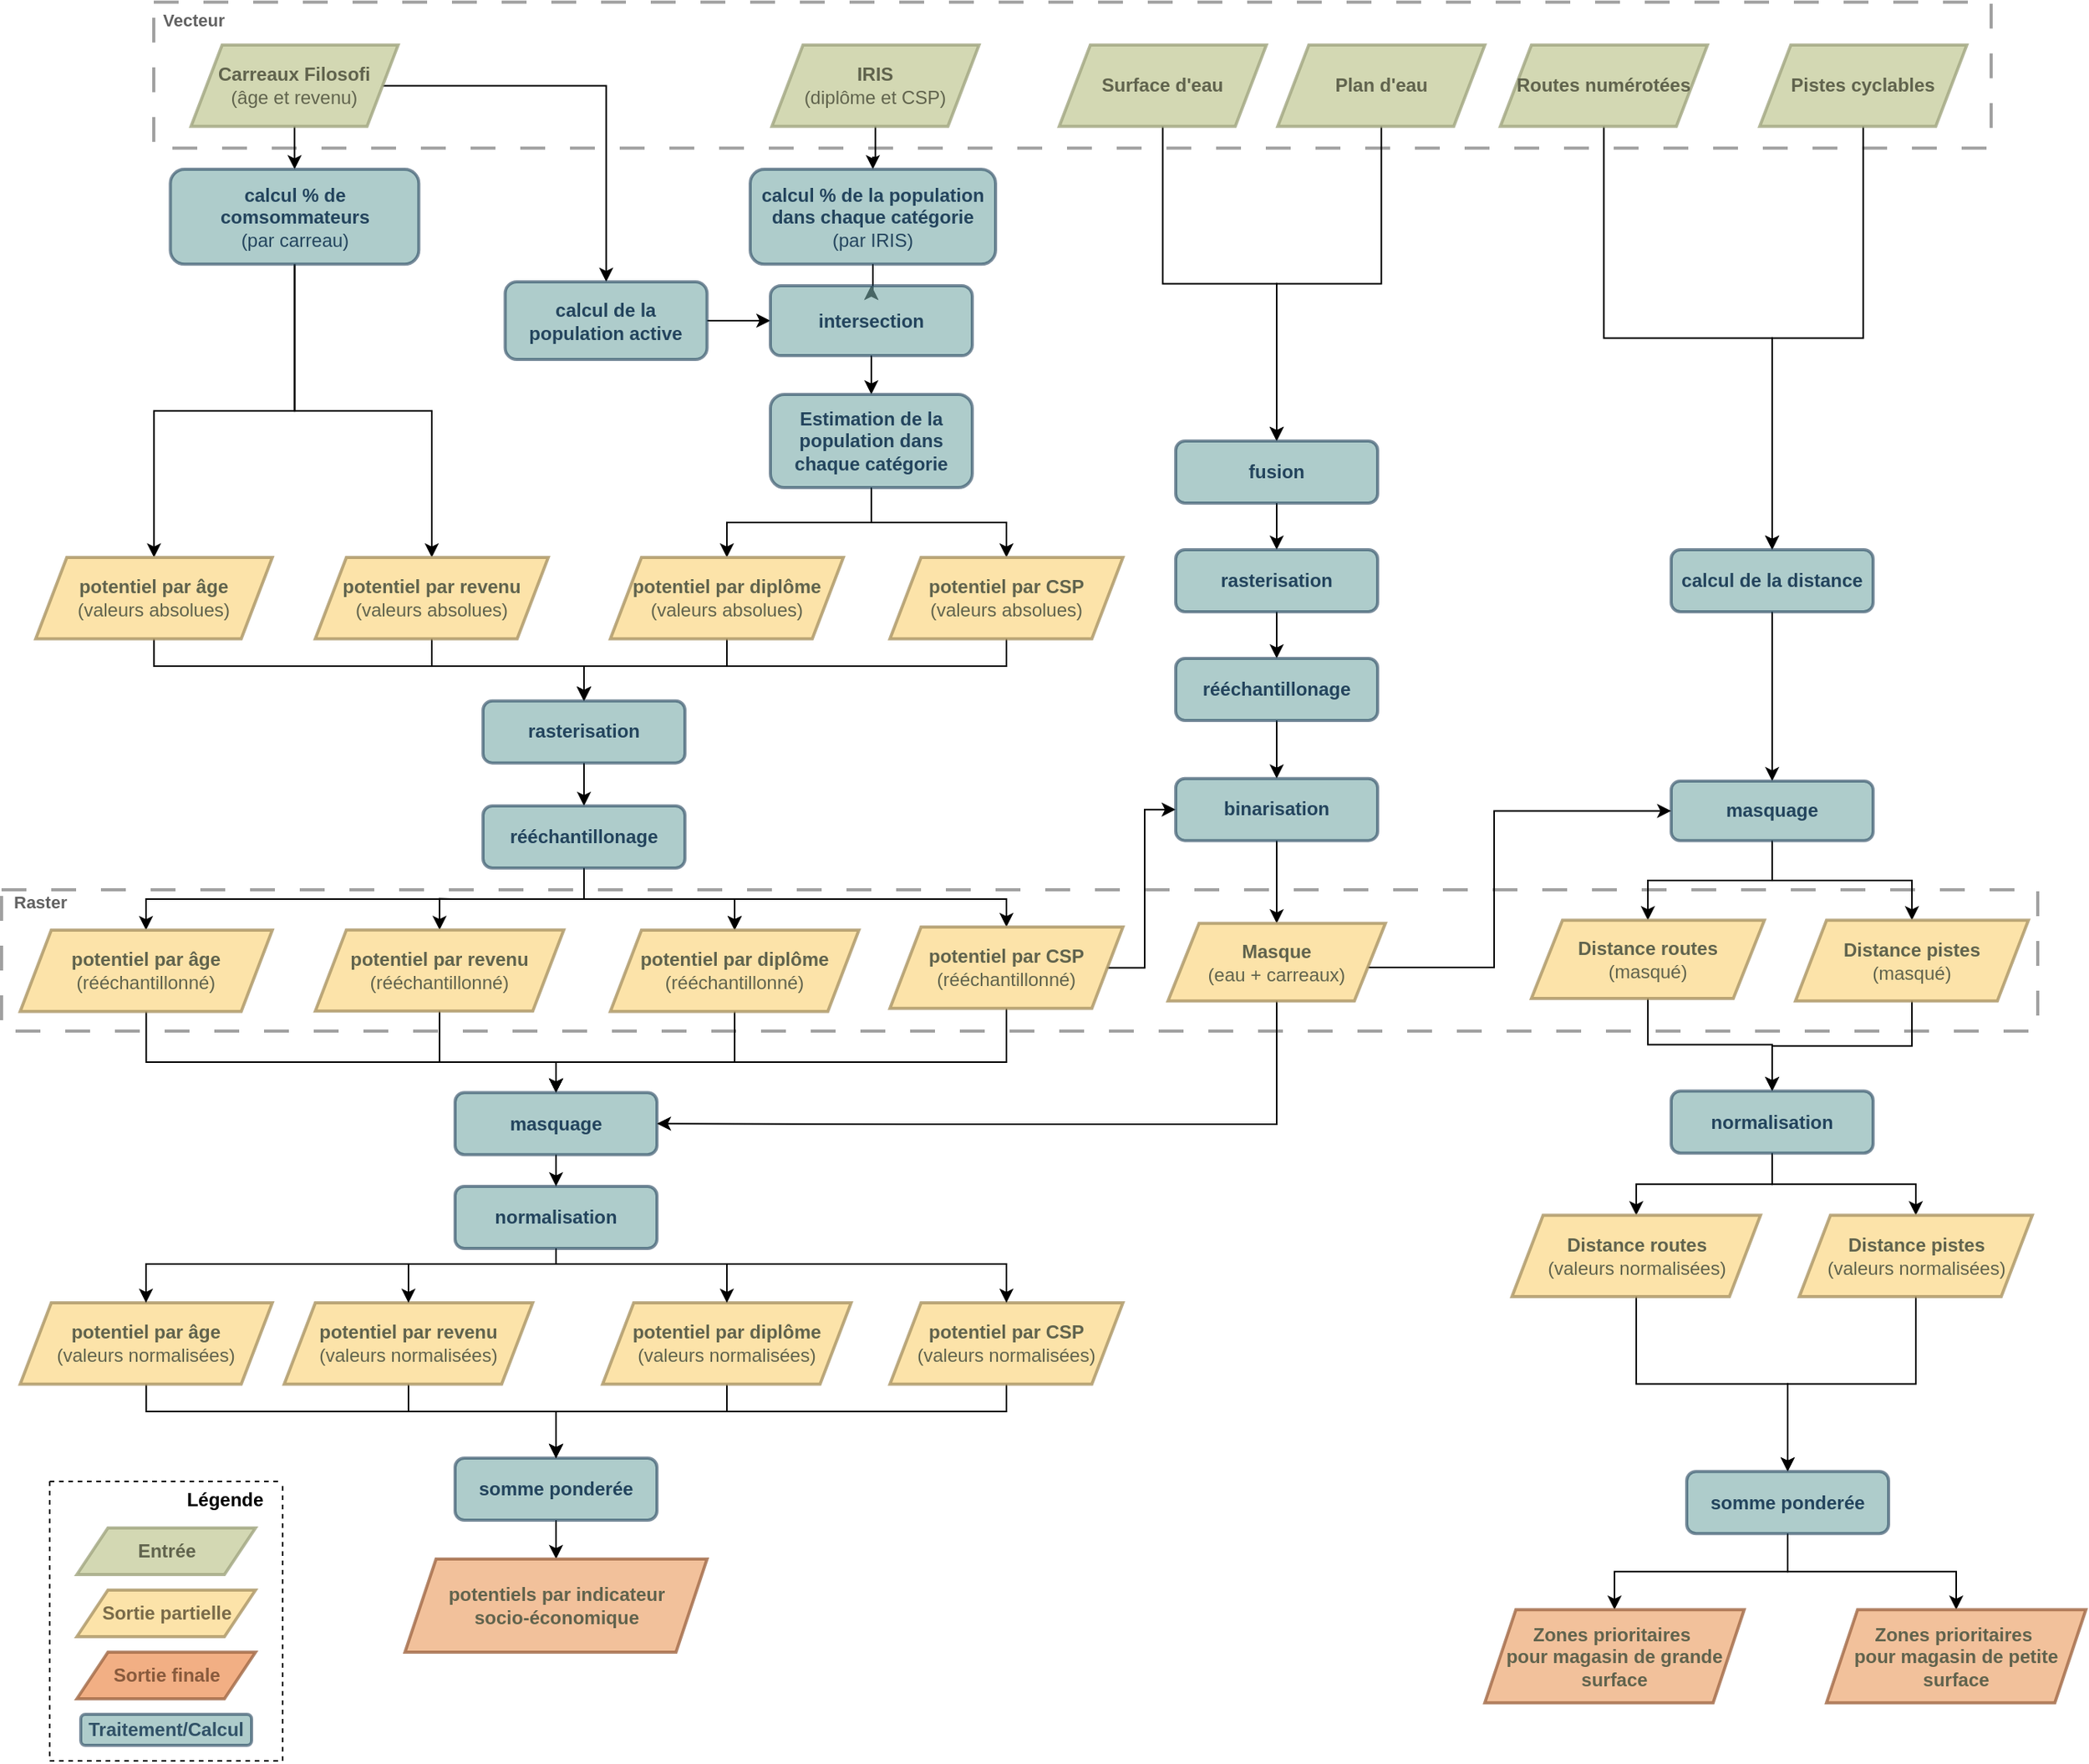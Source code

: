 <mxfile version="24.8.6" pages="2">
  <diagram id="Lqz-encdxkdPpelMhcoQ" name="Portrait">
    <mxGraphModel dx="2261" dy="774" grid="1" gridSize="10" guides="1" tooltips="1" connect="1" arrows="1" fold="1" page="1" pageScale="1" pageWidth="827" pageHeight="1169" background="none" math="0" shadow="0">
      <root>
        <mxCell id="0" />
        <mxCell id="1" parent="0" />
        <mxCell id="62ezGMbZ67tLi8lYMwp1-10" value="" style="rounded=0;whiteSpace=wrap;html=1;dashed=1;dashPattern=8 8;strokeColor=#A1A1A1;fillColor=none;gradientColor=none;strokeWidth=2;" parent="1" vertex="1">
          <mxGeometry x="-81" y="579" width="1311" height="91" as="geometry" />
        </mxCell>
        <mxCell id="dWf8KcKWY-K223I7JnNd-1" value="" style="rounded=0;whiteSpace=wrap;html=1;dashed=1;dashPattern=8 8;strokeColor=#A1A1A1;fillColor=none;gradientColor=none;strokeWidth=2;" parent="1" vertex="1">
          <mxGeometry x="17" y="7.38" width="1183" height="94" as="geometry" />
        </mxCell>
        <mxCell id="LCi_IsftKriuo7XqV42Z-1" style="edgeStyle=orthogonalEdgeStyle;rounded=0;orthogonalLoop=1;jettySize=auto;html=1;" parent="1" source="LCi_IsftKriuo7XqV42Z-3" target="LCi_IsftKriuo7XqV42Z-8" edge="1">
          <mxGeometry relative="1" as="geometry" />
        </mxCell>
        <mxCell id="LCi_IsftKriuo7XqV42Z-20" style="edgeStyle=orthogonalEdgeStyle;rounded=0;orthogonalLoop=1;jettySize=auto;html=1;" parent="1" source="LCi_IsftKriuo7XqV42Z-3" target="LCi_IsftKriuo7XqV42Z-12" edge="1">
          <mxGeometry relative="1" as="geometry" />
        </mxCell>
        <mxCell id="LCi_IsftKriuo7XqV42Z-3" value="&lt;font color=&quot;#60634d&quot;&gt;Carreaux Filosofi&lt;/font&gt;&lt;div&gt;&lt;font color=&quot;#60634d&quot;&gt;&lt;span style=&quot;font-weight: normal;&quot;&gt;(âge et revenu)&lt;/span&gt;&lt;/font&gt;&lt;/div&gt;" style="shape=parallelogram;perimeter=parallelogramPerimeter;whiteSpace=wrap;html=1;fixedSize=1;fillColor=#C8CFA0;strokeColor=#A0A680;strokeWidth=2;fontStyle=1;fontColor=#99CCFF;align=center;verticalAlign=middle;fontFamily=Helvetica;fontSize=12;opacity=80;" parent="1" vertex="1">
          <mxGeometry x="41" y="35" width="133.333" height="52.364" as="geometry" />
        </mxCell>
        <mxCell id="LCi_IsftKriuo7XqV42Z-4" style="edgeStyle=orthogonalEdgeStyle;rounded=0;orthogonalLoop=1;jettySize=auto;html=1;" parent="1" source="LCi_IsftKriuo7XqV42Z-5" target="LCi_IsftKriuo7XqV42Z-10" edge="1">
          <mxGeometry relative="1" as="geometry" />
        </mxCell>
        <mxCell id="LCi_IsftKriuo7XqV42Z-5" value="&lt;font color=&quot;#60634d&quot;&gt;IRIS&lt;/font&gt;&lt;div&gt;&lt;font style=&quot;font-weight: normal;&quot; color=&quot;#60634d&quot;&gt;(diplôme et CSP)&lt;/font&gt;&lt;/div&gt;" style="shape=parallelogram;perimeter=parallelogramPerimeter;whiteSpace=wrap;html=1;fixedSize=1;fillColor=#C8CFA0;strokeColor=#A0A680;strokeWidth=2;fontStyle=1;fontColor=#99CCFF;align=center;verticalAlign=middle;fontFamily=Helvetica;fontSize=12;opacity=80;" parent="1" vertex="1">
          <mxGeometry x="415" y="35.0" width="133.333" height="52.364" as="geometry" />
        </mxCell>
        <mxCell id="LCi_IsftKriuo7XqV42Z-6" style="edgeStyle=orthogonalEdgeStyle;rounded=0;orthogonalLoop=1;jettySize=auto;html=1;" parent="1" source="LCi_IsftKriuo7XqV42Z-8" target="LCi_IsftKriuo7XqV42Z-13" edge="1">
          <mxGeometry relative="1" as="geometry" />
        </mxCell>
        <mxCell id="LCi_IsftKriuo7XqV42Z-7" style="edgeStyle=orthogonalEdgeStyle;rounded=0;orthogonalLoop=1;jettySize=auto;html=1;" parent="1" source="LCi_IsftKriuo7XqV42Z-8" target="LCi_IsftKriuo7XqV42Z-14" edge="1">
          <mxGeometry relative="1" as="geometry" />
        </mxCell>
        <mxCell id="LCi_IsftKriuo7XqV42Z-8" value="&lt;font color=&quot;#23445d&quot;&gt;calcul % de comsommateurs&lt;/font&gt;&lt;div&gt;&lt;font style=&quot;font-weight: normal;&quot; color=&quot;#23445d&quot;&gt;(par carreau)&lt;/font&gt;&lt;/div&gt;" style="rounded=1;whiteSpace=wrap;html=1;fillColor=#78ABA8;strokeColor=#23445d;strokeWidth=2;fontStyle=1;fontColor=default;align=center;verticalAlign=middle;fontFamily=Helvetica;fontSize=12;opacity=60;" parent="1" vertex="1">
          <mxGeometry x="27.67" y="115" width="160" height="61.18" as="geometry" />
        </mxCell>
        <mxCell id="LCi_IsftKriuo7XqV42Z-9" style="edgeStyle=orthogonalEdgeStyle;rounded=0;orthogonalLoop=1;jettySize=auto;html=1;" parent="1" source="LCi_IsftKriuo7XqV42Z-10" target="LCi_IsftKriuo7XqV42Z-16" edge="1">
          <mxGeometry relative="1" as="geometry" />
        </mxCell>
        <mxCell id="LCi_IsftKriuo7XqV42Z-11" style="edgeStyle=orthogonalEdgeStyle;rounded=0;orthogonalLoop=1;jettySize=auto;html=1;" parent="1" source="LCi_IsftKriuo7XqV42Z-10" target="LCi_IsftKriuo7XqV42Z-16" edge="1">
          <mxGeometry relative="1" as="geometry" />
        </mxCell>
        <mxCell id="LCi_IsftKriuo7XqV42Z-23" style="edgeStyle=orthogonalEdgeStyle;rounded=0;orthogonalLoop=1;jettySize=auto;html=1;" parent="1" source="LCi_IsftKriuo7XqV42Z-12" target="LCi_IsftKriuo7XqV42Z-16" edge="1">
          <mxGeometry relative="1" as="geometry" />
        </mxCell>
        <mxCell id="LCi_IsftKriuo7XqV42Z-12" value="&lt;font color=&quot;#23445d&quot;&gt;calcul de la population active&lt;/font&gt;" style="rounded=1;whiteSpace=wrap;html=1;fillColor=#78ABA8;strokeColor=#23445d;strokeWidth=2;fontStyle=1;fontColor=default;align=center;verticalAlign=middle;fontFamily=Helvetica;fontSize=12;opacity=60;" parent="1" vertex="1">
          <mxGeometry x="243.25" y="187.5" width="130" height="50" as="geometry" />
        </mxCell>
        <mxCell id="XMqWFx5b0E7qBj2yb8hj-53" style="edgeStyle=orthogonalEdgeStyle;rounded=0;orthogonalLoop=1;jettySize=auto;html=1;entryX=0.5;entryY=0;entryDx=0;entryDy=0;" parent="1" source="LCi_IsftKriuo7XqV42Z-13" target="dWf8KcKWY-K223I7JnNd-2" edge="1">
          <mxGeometry relative="1" as="geometry">
            <Array as="points">
              <mxPoint x="17" y="435" />
              <mxPoint x="294" y="435" />
            </Array>
          </mxGeometry>
        </mxCell>
        <mxCell id="LCi_IsftKriuo7XqV42Z-13" value="&lt;font color=&quot;#60634d&quot;&gt;potentiel par âge&lt;/font&gt;&lt;div&gt;&lt;font color=&quot;#60634d&quot;&gt;&lt;span style=&quot;font-weight: 400;&quot;&gt;(valeurs absolues)&lt;/span&gt;&lt;/font&gt;&lt;/div&gt;" style="shape=parallelogram;perimeter=parallelogramPerimeter;whiteSpace=wrap;html=1;fixedSize=1;fillColor=#FCDC94;strokeColor=#AB9565;strokeWidth=2;fontStyle=1;fontColor=#AB9565;align=center;verticalAlign=middle;fontFamily=Helvetica;fontSize=12;opacity=80;" parent="1" vertex="1">
          <mxGeometry x="-59" y="365.0" width="152.33" height="52.36" as="geometry" />
        </mxCell>
        <mxCell id="XMqWFx5b0E7qBj2yb8hj-54" style="edgeStyle=orthogonalEdgeStyle;rounded=0;orthogonalLoop=1;jettySize=auto;html=1;" parent="1" source="LCi_IsftKriuo7XqV42Z-14" target="dWf8KcKWY-K223I7JnNd-2" edge="1">
          <mxGeometry relative="1" as="geometry">
            <Array as="points">
              <mxPoint x="196" y="435" />
              <mxPoint x="294" y="435" />
            </Array>
          </mxGeometry>
        </mxCell>
        <mxCell id="LCi_IsftKriuo7XqV42Z-14" value="&lt;font color=&quot;#60634d&quot;&gt;potentiel par revenu&lt;/font&gt;&lt;div&gt;&lt;font color=&quot;#60634d&quot;&gt;&lt;span style=&quot;font-weight: 400;&quot;&gt;(valeurs absolues)&lt;/span&gt;&lt;/font&gt;&lt;/div&gt;" style="shape=parallelogram;perimeter=parallelogramPerimeter;whiteSpace=wrap;html=1;fixedSize=1;fillColor=#FCDC94;strokeColor=#AB9565;strokeWidth=2;fontStyle=1;fontColor=#AB9565;align=center;verticalAlign=middle;fontFamily=Helvetica;fontSize=12;opacity=80;" parent="1" vertex="1">
          <mxGeometry x="121" y="365" width="150" height="52.36" as="geometry" />
        </mxCell>
        <mxCell id="LCi_IsftKriuo7XqV42Z-15" style="edgeStyle=orthogonalEdgeStyle;rounded=0;orthogonalLoop=1;jettySize=auto;html=1;" parent="1" source="LCi_IsftKriuo7XqV42Z-16" target="LCi_IsftKriuo7XqV42Z-17" edge="1">
          <mxGeometry relative="1" as="geometry" />
        </mxCell>
        <mxCell id="LCi_IsftKriuo7XqV42Z-16" value="&lt;font color=&quot;#23445d&quot;&gt;intersection&lt;/font&gt;" style="rounded=1;whiteSpace=wrap;html=1;fillColor=#78ABA8;strokeColor=#23445d;strokeWidth=2;fontStyle=1;fontColor=default;align=center;verticalAlign=middle;fontFamily=Helvetica;fontSize=12;opacity=60;" parent="1" vertex="1">
          <mxGeometry x="414" y="190.0" width="130" height="45" as="geometry" />
        </mxCell>
        <mxCell id="LfDkpB5D52cCuy8I3sZ--12" style="edgeStyle=orthogonalEdgeStyle;rounded=0;orthogonalLoop=1;jettySize=auto;html=1;" parent="1" source="LCi_IsftKriuo7XqV42Z-17" target="LCi_IsftKriuo7XqV42Z-18" edge="1">
          <mxGeometry relative="1" as="geometry" />
        </mxCell>
        <mxCell id="LfDkpB5D52cCuy8I3sZ--14" style="edgeStyle=orthogonalEdgeStyle;rounded=0;orthogonalLoop=1;jettySize=auto;html=1;" parent="1" source="LCi_IsftKriuo7XqV42Z-17" target="LCi_IsftKriuo7XqV42Z-19" edge="1">
          <mxGeometry relative="1" as="geometry" />
        </mxCell>
        <mxCell id="LCi_IsftKriuo7XqV42Z-17" value="&lt;font color=&quot;#23445d&quot;&gt;Estimation de la population dans chaque catégorie&lt;/font&gt;" style="rounded=1;whiteSpace=wrap;html=1;fillColor=#78ABA8;strokeColor=#23445d;strokeWidth=2;fontStyle=1;fontColor=default;align=center;verticalAlign=middle;fontFamily=Helvetica;fontSize=12;opacity=60;" parent="1" vertex="1">
          <mxGeometry x="414" y="260" width="130" height="60" as="geometry" />
        </mxCell>
        <mxCell id="XMqWFx5b0E7qBj2yb8hj-55" style="edgeStyle=orthogonalEdgeStyle;rounded=0;orthogonalLoop=1;jettySize=auto;html=1;" parent="1" source="LCi_IsftKriuo7XqV42Z-18" target="dWf8KcKWY-K223I7JnNd-2" edge="1">
          <mxGeometry relative="1" as="geometry">
            <Array as="points">
              <mxPoint x="386" y="435" />
              <mxPoint x="294" y="435" />
            </Array>
          </mxGeometry>
        </mxCell>
        <mxCell id="LCi_IsftKriuo7XqV42Z-18" value="&lt;font color=&quot;#60634d&quot;&gt;potentiel par diplôme&lt;/font&gt;&lt;div&gt;&lt;font color=&quot;#60634d&quot;&gt;&lt;span style=&quot;font-weight: 400;&quot;&gt;(valeurs absolues)&lt;/span&gt;&lt;/font&gt;&lt;/div&gt;" style="shape=parallelogram;perimeter=parallelogramPerimeter;whiteSpace=wrap;html=1;fixedSize=1;fillColor=#FCDC94;strokeColor=#AB9565;strokeWidth=2;fontStyle=1;fontColor=#AB9565;align=center;verticalAlign=middle;fontFamily=Helvetica;fontSize=12;opacity=80;" parent="1" vertex="1">
          <mxGeometry x="311" y="365" width="150" height="52.36" as="geometry" />
        </mxCell>
        <mxCell id="XMqWFx5b0E7qBj2yb8hj-56" style="edgeStyle=orthogonalEdgeStyle;rounded=0;orthogonalLoop=1;jettySize=auto;html=1;" parent="1" source="LCi_IsftKriuo7XqV42Z-19" target="dWf8KcKWY-K223I7JnNd-2" edge="1">
          <mxGeometry relative="1" as="geometry">
            <Array as="points">
              <mxPoint x="566" y="435" />
              <mxPoint x="294" y="435" />
            </Array>
          </mxGeometry>
        </mxCell>
        <mxCell id="LCi_IsftKriuo7XqV42Z-19" value="&lt;font color=&quot;#60634d&quot;&gt;potentiel par CSP&lt;/font&gt;&lt;div&gt;&lt;font color=&quot;#60634d&quot;&gt;&lt;span style=&quot;font-weight: 400;&quot;&gt;(valeurs absolues)&lt;/span&gt;&lt;/font&gt;&lt;/div&gt;" style="shape=parallelogram;perimeter=parallelogramPerimeter;whiteSpace=wrap;html=1;fixedSize=1;fillColor=#FCDC94;strokeColor=#AB9565;strokeWidth=2;fontStyle=1;fontColor=#AB9565;align=center;verticalAlign=middle;fontFamily=Helvetica;fontSize=12;opacity=80;" parent="1" vertex="1">
          <mxGeometry x="491" y="365" width="150" height="52.36" as="geometry" />
        </mxCell>
        <mxCell id="LCi_IsftKriuo7XqV42Z-10" value="&lt;font color=&quot;#23445d&quot;&gt;calcul % de la population dans chaque catégorie&lt;/font&gt;&lt;div&gt;&lt;font style=&quot;font-weight: normal;&quot; color=&quot;#23445d&quot;&gt;(par IRIS)&lt;/font&gt;&lt;/div&gt;" style="rounded=1;whiteSpace=wrap;html=1;fillColor=#78ABA8;strokeColor=#23445d;strokeWidth=2;fontStyle=1;fontColor=default;align=center;verticalAlign=middle;fontFamily=Helvetica;fontSize=12;opacity=60;" parent="1" vertex="1">
          <mxGeometry x="401.0" y="115.0" width="158" height="61.18" as="geometry" />
        </mxCell>
        <mxCell id="XMqWFx5b0E7qBj2yb8hj-57" style="edgeStyle=orthogonalEdgeStyle;rounded=0;orthogonalLoop=1;jettySize=auto;html=1;" parent="1" source="dWf8KcKWY-K223I7JnNd-2" target="dWf8KcKWY-K223I7JnNd-4" edge="1">
          <mxGeometry relative="1" as="geometry" />
        </mxCell>
        <mxCell id="dWf8KcKWY-K223I7JnNd-2" value="&lt;font color=&quot;#23445d&quot;&gt;rasterisation&lt;/font&gt;" style="rounded=1;whiteSpace=wrap;html=1;fillColor=#78ABA8;strokeColor=#23445d;strokeWidth=2;fontStyle=1;fontColor=default;align=center;verticalAlign=middle;fontFamily=Helvetica;fontSize=12;opacity=60;" parent="1" vertex="1">
          <mxGeometry x="229" y="457.36" width="130" height="40" as="geometry" />
        </mxCell>
        <mxCell id="XMqWFx5b0E7qBj2yb8hj-58" style="edgeStyle=orthogonalEdgeStyle;rounded=0;orthogonalLoop=1;jettySize=auto;html=1;" parent="1" source="dWf8KcKWY-K223I7JnNd-4" target="62ezGMbZ67tLi8lYMwp1-3" edge="1">
          <mxGeometry relative="1" as="geometry" />
        </mxCell>
        <mxCell id="XMqWFx5b0E7qBj2yb8hj-59" style="edgeStyle=orthogonalEdgeStyle;rounded=0;orthogonalLoop=1;jettySize=auto;html=1;" parent="1" source="dWf8KcKWY-K223I7JnNd-4" target="62ezGMbZ67tLi8lYMwp1-2" edge="1">
          <mxGeometry relative="1" as="geometry">
            <Array as="points">
              <mxPoint x="294" y="585" />
              <mxPoint x="12" y="585" />
            </Array>
          </mxGeometry>
        </mxCell>
        <mxCell id="XMqWFx5b0E7qBj2yb8hj-60" style="edgeStyle=orthogonalEdgeStyle;rounded=0;orthogonalLoop=1;jettySize=auto;html=1;" parent="1" source="dWf8KcKWY-K223I7JnNd-4" target="62ezGMbZ67tLi8lYMwp1-4" edge="1">
          <mxGeometry relative="1" as="geometry" />
        </mxCell>
        <mxCell id="XMqWFx5b0E7qBj2yb8hj-61" value="" style="edgeStyle=orthogonalEdgeStyle;rounded=0;orthogonalLoop=1;jettySize=auto;html=1;" parent="1" source="dWf8KcKWY-K223I7JnNd-4" target="62ezGMbZ67tLi8lYMwp1-4" edge="1">
          <mxGeometry relative="1" as="geometry" />
        </mxCell>
        <mxCell id="XMqWFx5b0E7qBj2yb8hj-62" style="edgeStyle=orthogonalEdgeStyle;rounded=0;orthogonalLoop=1;jettySize=auto;html=1;" parent="1" source="dWf8KcKWY-K223I7JnNd-4" target="62ezGMbZ67tLi8lYMwp1-5" edge="1">
          <mxGeometry relative="1" as="geometry">
            <Array as="points">
              <mxPoint x="294" y="585" />
              <mxPoint x="566" y="585" />
            </Array>
          </mxGeometry>
        </mxCell>
        <mxCell id="dWf8KcKWY-K223I7JnNd-4" value="&lt;font color=&quot;#23445d&quot;&gt;rééchantillonage&lt;/font&gt;" style="rounded=1;whiteSpace=wrap;html=1;fillColor=#78ABA8;strokeColor=#23445d;strokeWidth=2;fontStyle=1;fontColor=default;align=center;verticalAlign=middle;fontFamily=Helvetica;fontSize=12;opacity=60;" parent="1" vertex="1">
          <mxGeometry x="229" y="525" width="130" height="40" as="geometry" />
        </mxCell>
        <mxCell id="LfDkpB5D52cCuy8I3sZ--38" style="edgeStyle=orthogonalEdgeStyle;rounded=0;orthogonalLoop=1;jettySize=auto;html=1;" parent="1" source="62ezGMbZ67tLi8lYMwp1-2" target="62ezGMbZ67tLi8lYMwp1-8" edge="1">
          <mxGeometry relative="1" as="geometry">
            <Array as="points">
              <mxPoint x="12" y="690" />
              <mxPoint x="276" y="690" />
            </Array>
          </mxGeometry>
        </mxCell>
        <mxCell id="62ezGMbZ67tLi8lYMwp1-2" value="&lt;font color=&quot;#60634d&quot;&gt;potentiel par âge&lt;/font&gt;&lt;div&gt;&lt;font color=&quot;#60634d&quot;&gt;&lt;span style=&quot;font-weight: 400;&quot;&gt;(rééchantillonné)&lt;/span&gt;&lt;/font&gt;&lt;/div&gt;" style="shape=parallelogram;perimeter=parallelogramPerimeter;whiteSpace=wrap;html=1;fixedSize=1;fillColor=#FCDC94;strokeColor=#AB9565;strokeWidth=2;fontStyle=1;fontColor=#AB9565;align=center;verticalAlign=middle;fontFamily=Helvetica;fontSize=12;opacity=80;" parent="1" vertex="1">
          <mxGeometry x="-69" y="605" width="162.33" height="52.36" as="geometry" />
        </mxCell>
        <mxCell id="LfDkpB5D52cCuy8I3sZ--39" style="edgeStyle=orthogonalEdgeStyle;rounded=0;orthogonalLoop=1;jettySize=auto;html=1;" parent="1" source="62ezGMbZ67tLi8lYMwp1-3" target="62ezGMbZ67tLi8lYMwp1-8" edge="1">
          <mxGeometry relative="1" as="geometry">
            <Array as="points">
              <mxPoint x="201" y="690" />
              <mxPoint x="276" y="690" />
            </Array>
          </mxGeometry>
        </mxCell>
        <mxCell id="62ezGMbZ67tLi8lYMwp1-3" value="&lt;font color=&quot;#60634d&quot;&gt;potentiel par revenu&lt;/font&gt;&lt;div&gt;&lt;font color=&quot;#60634d&quot;&gt;&lt;span style=&quot;font-weight: 400;&quot;&gt;(rééchantillonné)&lt;/span&gt;&lt;/font&gt;&lt;/div&gt;" style="shape=parallelogram;perimeter=parallelogramPerimeter;whiteSpace=wrap;html=1;fixedSize=1;fillColor=#FCDC94;strokeColor=#AB9565;strokeWidth=2;fontStyle=1;fontColor=#AB9565;align=center;verticalAlign=middle;fontFamily=Helvetica;fontSize=12;opacity=80;" parent="1" vertex="1">
          <mxGeometry x="121" y="604.82" width="160" height="52.36" as="geometry" />
        </mxCell>
        <mxCell id="LfDkpB5D52cCuy8I3sZ--40" style="edgeStyle=orthogonalEdgeStyle;rounded=0;orthogonalLoop=1;jettySize=auto;html=1;" parent="1" source="62ezGMbZ67tLi8lYMwp1-4" target="62ezGMbZ67tLi8lYMwp1-8" edge="1">
          <mxGeometry relative="1" as="geometry">
            <Array as="points">
              <mxPoint x="391" y="690" />
              <mxPoint x="276" y="690" />
            </Array>
          </mxGeometry>
        </mxCell>
        <mxCell id="62ezGMbZ67tLi8lYMwp1-4" value="&lt;font color=&quot;#60634d&quot;&gt;potentiel par diplôme&lt;/font&gt;&lt;div&gt;&lt;span style=&quot;color: rgb(96, 99, 77); font-weight: 400;&quot;&gt;(rééchantillonné)&lt;/span&gt;&lt;/div&gt;" style="shape=parallelogram;perimeter=parallelogramPerimeter;whiteSpace=wrap;html=1;fixedSize=1;fillColor=#FCDC94;strokeColor=#AB9565;strokeWidth=2;fontStyle=1;fontColor=#AB9565;align=center;verticalAlign=middle;fontFamily=Helvetica;fontSize=12;opacity=80;" parent="1" vertex="1">
          <mxGeometry x="311" y="605" width="160" height="52.36" as="geometry" />
        </mxCell>
        <mxCell id="LfDkpB5D52cCuy8I3sZ--33" style="edgeStyle=orthogonalEdgeStyle;rounded=0;orthogonalLoop=1;jettySize=auto;html=1;entryX=0;entryY=0.5;entryDx=0;entryDy=0;" parent="1" source="62ezGMbZ67tLi8lYMwp1-5" target="LfDkpB5D52cCuy8I3sZ--21" edge="1">
          <mxGeometry relative="1" as="geometry">
            <Array as="points">
              <mxPoint x="655" y="629" />
              <mxPoint x="655" y="527" />
            </Array>
          </mxGeometry>
        </mxCell>
        <mxCell id="LfDkpB5D52cCuy8I3sZ--41" style="edgeStyle=orthogonalEdgeStyle;rounded=0;orthogonalLoop=1;jettySize=auto;html=1;" parent="1" source="62ezGMbZ67tLi8lYMwp1-5" target="62ezGMbZ67tLi8lYMwp1-8" edge="1">
          <mxGeometry relative="1" as="geometry">
            <Array as="points">
              <mxPoint x="566" y="690" />
              <mxPoint x="276" y="690" />
            </Array>
          </mxGeometry>
        </mxCell>
        <mxCell id="62ezGMbZ67tLi8lYMwp1-5" value="&lt;font color=&quot;#60634d&quot;&gt;potentiel par CSP&lt;/font&gt;&lt;div&gt;&lt;span style=&quot;color: rgb(96, 99, 77); font-weight: 400;&quot;&gt;(rééchantillonné)&lt;/span&gt;&lt;/div&gt;" style="shape=parallelogram;perimeter=parallelogramPerimeter;whiteSpace=wrap;html=1;fixedSize=1;fillColor=#FCDC94;strokeColor=#AB9565;strokeWidth=2;fontStyle=1;fontColor=#AB9565;align=center;verticalAlign=middle;fontFamily=Helvetica;fontSize=12;opacity=80;" parent="1" vertex="1">
          <mxGeometry x="491" y="603" width="150" height="52.36" as="geometry" />
        </mxCell>
        <mxCell id="LfDkpB5D52cCuy8I3sZ--44" style="edgeStyle=orthogonalEdgeStyle;rounded=0;orthogonalLoop=1;jettySize=auto;html=1;" parent="1" source="62ezGMbZ67tLi8lYMwp1-8" target="LfDkpB5D52cCuy8I3sZ--34" edge="1">
          <mxGeometry relative="1" as="geometry" />
        </mxCell>
        <mxCell id="62ezGMbZ67tLi8lYMwp1-8" value="&lt;font color=&quot;#23445d&quot;&gt;masquage&lt;/font&gt;" style="rounded=1;whiteSpace=wrap;html=1;fillColor=#78ABA8;strokeColor=#23445d;strokeWidth=2;fontStyle=1;fontColor=default;align=center;verticalAlign=middle;fontFamily=Helvetica;fontSize=12;opacity=60;" parent="1" vertex="1">
          <mxGeometry x="211" y="709.62" width="130" height="40" as="geometry" />
        </mxCell>
        <mxCell id="XMqWFx5b0E7qBj2yb8hj-39" style="edgeStyle=orthogonalEdgeStyle;rounded=0;orthogonalLoop=1;jettySize=auto;html=1;" parent="1" source="62ezGMbZ67tLi8lYMwp1-9" target="eo0aYVFvgCnCNev5azqs-1" edge="1">
          <mxGeometry relative="1" as="geometry" />
        </mxCell>
        <mxCell id="62ezGMbZ67tLi8lYMwp1-9" value="&lt;font color=&quot;#23445d&quot;&gt;somme ponderée&lt;/font&gt;" style="rounded=1;whiteSpace=wrap;html=1;fillColor=#78ABA8;strokeColor=#23445d;strokeWidth=2;fontStyle=1;fontColor=default;align=center;verticalAlign=middle;fontFamily=Helvetica;fontSize=12;opacity=60;" parent="1" vertex="1">
          <mxGeometry x="211" y="945" width="130" height="40" as="geometry" />
        </mxCell>
        <mxCell id="XMqWFx5b0E7qBj2yb8hj-35" style="edgeStyle=orthogonalEdgeStyle;rounded=0;orthogonalLoop=1;jettySize=auto;html=1;" parent="1" source="62ezGMbZ67tLi8lYMwp1-11" target="62ezGMbZ67tLi8lYMwp1-9" edge="1">
          <mxGeometry relative="1" as="geometry">
            <Array as="points">
              <mxPoint x="12" y="915" />
              <mxPoint x="276" y="915" />
            </Array>
          </mxGeometry>
        </mxCell>
        <mxCell id="62ezGMbZ67tLi8lYMwp1-11" value="&lt;font color=&quot;#60634d&quot;&gt;potentiel par âge&lt;/font&gt;&lt;div&gt;&lt;font color=&quot;#60634d&quot;&gt;&lt;span style=&quot;font-weight: 400;&quot;&gt;(valeurs normalisées)&lt;/span&gt;&lt;/font&gt;&lt;/div&gt;" style="shape=parallelogram;perimeter=parallelogramPerimeter;whiteSpace=wrap;html=1;fixedSize=1;fillColor=#FCDC94;strokeColor=#AB9565;strokeWidth=2;fontStyle=1;fontColor=#AB9565;align=center;verticalAlign=middle;fontFamily=Helvetica;fontSize=12;opacity=80;" parent="1" vertex="1">
          <mxGeometry x="-69" y="845.0" width="162.33" height="52.36" as="geometry" />
        </mxCell>
        <mxCell id="XMqWFx5b0E7qBj2yb8hj-36" style="edgeStyle=orthogonalEdgeStyle;rounded=0;orthogonalLoop=1;jettySize=auto;html=1;" parent="1" source="62ezGMbZ67tLi8lYMwp1-12" target="62ezGMbZ67tLi8lYMwp1-9" edge="1">
          <mxGeometry relative="1" as="geometry">
            <Array as="points">
              <mxPoint x="181" y="915" />
              <mxPoint x="276" y="915" />
            </Array>
          </mxGeometry>
        </mxCell>
        <mxCell id="62ezGMbZ67tLi8lYMwp1-12" value="&lt;font color=&quot;#60634d&quot;&gt;potentiel par revenu&lt;/font&gt;&lt;div&gt;&lt;span style=&quot;color: rgb(96, 99, 77); font-weight: 400;&quot;&gt;(valeurs normalisées)&lt;/span&gt;&lt;/div&gt;" style="shape=parallelogram;perimeter=parallelogramPerimeter;whiteSpace=wrap;html=1;fixedSize=1;fillColor=#FCDC94;strokeColor=#AB9565;strokeWidth=2;fontStyle=1;fontColor=#AB9565;align=center;verticalAlign=middle;fontFamily=Helvetica;fontSize=12;opacity=80;" parent="1" vertex="1">
          <mxGeometry x="101" y="845.0" width="160" height="52.36" as="geometry" />
        </mxCell>
        <mxCell id="XMqWFx5b0E7qBj2yb8hj-37" style="edgeStyle=orthogonalEdgeStyle;rounded=0;orthogonalLoop=1;jettySize=auto;html=1;" parent="1" source="62ezGMbZ67tLi8lYMwp1-13" target="62ezGMbZ67tLi8lYMwp1-9" edge="1">
          <mxGeometry relative="1" as="geometry">
            <Array as="points">
              <mxPoint x="386" y="915" />
              <mxPoint x="276" y="915" />
            </Array>
          </mxGeometry>
        </mxCell>
        <mxCell id="62ezGMbZ67tLi8lYMwp1-13" value="&lt;font color=&quot;#60634d&quot;&gt;potentiel par diplôme&lt;/font&gt;&lt;div&gt;&lt;span style=&quot;color: rgb(96, 99, 77); font-weight: 400;&quot;&gt;(valeurs normalisées)&lt;/span&gt;&lt;/div&gt;" style="shape=parallelogram;perimeter=parallelogramPerimeter;whiteSpace=wrap;html=1;fixedSize=1;fillColor=#FCDC94;strokeColor=#AB9565;strokeWidth=2;fontStyle=1;fontColor=#AB9565;align=center;verticalAlign=middle;fontFamily=Helvetica;fontSize=12;opacity=80;" parent="1" vertex="1">
          <mxGeometry x="306" y="845.0" width="160" height="52.36" as="geometry" />
        </mxCell>
        <mxCell id="XMqWFx5b0E7qBj2yb8hj-38" style="edgeStyle=orthogonalEdgeStyle;rounded=0;orthogonalLoop=1;jettySize=auto;html=1;" parent="1" source="62ezGMbZ67tLi8lYMwp1-14" target="62ezGMbZ67tLi8lYMwp1-9" edge="1">
          <mxGeometry relative="1" as="geometry">
            <Array as="points">
              <mxPoint x="566" y="915" />
              <mxPoint x="276" y="915" />
            </Array>
          </mxGeometry>
        </mxCell>
        <mxCell id="62ezGMbZ67tLi8lYMwp1-14" value="&lt;font color=&quot;#60634d&quot;&gt;potentiel par CSP&lt;/font&gt;&lt;div&gt;&lt;span style=&quot;color: rgb(96, 99, 77); font-weight: 400;&quot;&gt;(valeurs normalisées)&lt;/span&gt;&lt;/div&gt;" style="shape=parallelogram;perimeter=parallelogramPerimeter;whiteSpace=wrap;html=1;fixedSize=1;fillColor=#FCDC94;strokeColor=#AB9565;strokeWidth=2;fontStyle=1;fontColor=#AB9565;align=center;verticalAlign=middle;fontFamily=Helvetica;fontSize=12;opacity=80;" parent="1" vertex="1">
          <mxGeometry x="491" y="845.0" width="150" height="52.36" as="geometry" />
        </mxCell>
        <mxCell id="eo0aYVFvgCnCNev5azqs-1" value="&lt;font color=&quot;#60634d&quot;&gt;potentiels par indicateur socio-économique&lt;/font&gt;" style="shape=parallelogram;perimeter=parallelogramPerimeter;whiteSpace=wrap;html=1;fixedSize=1;fillColor=#EFB283;strokeColor=#A16845;strokeWidth=2;fontStyle=1;fontColor=#B5764D;align=center;verticalAlign=middle;fontFamily=Helvetica;fontSize=12;opacity=80;" parent="1" vertex="1">
          <mxGeometry x="178.75" y="1010" width="194.5" height="60" as="geometry" />
        </mxCell>
        <mxCell id="XMqWFx5b0E7qBj2yb8hj-1" value="Raster" style="text;html=1;strokeColor=none;fillColor=none;align=left;verticalAlign=middle;whiteSpace=wrap;rounded=0;fontColor=#616161;fontStyle=1;fontSize=11;" parent="1" vertex="1">
          <mxGeometry x="-75" y="580" width="41" height="13.62" as="geometry" />
        </mxCell>
        <mxCell id="XMqWFx5b0E7qBj2yb8hj-2" value="Vecteur" style="text;html=1;strokeColor=none;fillColor=none;align=left;verticalAlign=middle;whiteSpace=wrap;rounded=0;fontColor=#616161;fontStyle=1;fontSize=11;" parent="1" vertex="1">
          <mxGeometry x="21" y="12.38" width="41" height="13.62" as="geometry" />
        </mxCell>
        <mxCell id="XMqWFx5b0E7qBj2yb8hj-6" style="edgeStyle=orthogonalEdgeStyle;rounded=0;orthogonalLoop=1;jettySize=auto;html=1;" parent="1" source="XMqWFx5b0E7qBj2yb8hj-3" target="XMqWFx5b0E7qBj2yb8hj-5" edge="1">
          <mxGeometry relative="1" as="geometry" />
        </mxCell>
        <mxCell id="XMqWFx5b0E7qBj2yb8hj-3" value="&lt;font color=&quot;#60634d&quot;&gt;Routes numérotées&lt;/font&gt;" style="shape=parallelogram;perimeter=parallelogramPerimeter;whiteSpace=wrap;html=1;fixedSize=1;fillColor=#C8CFA0;strokeColor=#A0A680;strokeWidth=2;fontStyle=1;fontColor=#99CCFF;align=center;verticalAlign=middle;fontFamily=Helvetica;fontSize=12;opacity=80;" parent="1" vertex="1">
          <mxGeometry x="884" y="35.0" width="133.333" height="52.364" as="geometry" />
        </mxCell>
        <mxCell id="XMqWFx5b0E7qBj2yb8hj-7" style="edgeStyle=orthogonalEdgeStyle;rounded=0;orthogonalLoop=1;jettySize=auto;html=1;" parent="1" source="XMqWFx5b0E7qBj2yb8hj-4" target="XMqWFx5b0E7qBj2yb8hj-5" edge="1">
          <mxGeometry relative="1" as="geometry" />
        </mxCell>
        <mxCell id="XMqWFx5b0E7qBj2yb8hj-4" value="&lt;font color=&quot;#60634d&quot;&gt;Pistes cyclables&lt;/font&gt;" style="shape=parallelogram;perimeter=parallelogramPerimeter;whiteSpace=wrap;html=1;fixedSize=1;fillColor=#C8CFA0;strokeColor=#A0A680;strokeWidth=2;fontStyle=1;fontColor=#99CCFF;align=center;verticalAlign=middle;fontFamily=Helvetica;fontSize=12;opacity=80;" parent="1" vertex="1">
          <mxGeometry x="1051" y="35.0" width="133.333" height="52.364" as="geometry" />
        </mxCell>
        <mxCell id="XMqWFx5b0E7qBj2yb8hj-15" style="edgeStyle=orthogonalEdgeStyle;rounded=0;orthogonalLoop=1;jettySize=auto;html=1;" parent="1" source="XMqWFx5b0E7qBj2yb8hj-5" target="XMqWFx5b0E7qBj2yb8hj-8" edge="1">
          <mxGeometry relative="1" as="geometry" />
        </mxCell>
        <mxCell id="XMqWFx5b0E7qBj2yb8hj-5" value="&lt;font color=&quot;#23445d&quot;&gt;calcul de la distance&lt;/font&gt;" style="rounded=1;whiteSpace=wrap;html=1;fillColor=#78ABA8;strokeColor=#23445d;strokeWidth=2;fontStyle=1;fontColor=default;align=center;verticalAlign=middle;fontFamily=Helvetica;fontSize=12;opacity=60;" parent="1" vertex="1">
          <mxGeometry x="994" y="360" width="130" height="40" as="geometry" />
        </mxCell>
        <mxCell id="XMqWFx5b0E7qBj2yb8hj-16" style="edgeStyle=orthogonalEdgeStyle;rounded=0;orthogonalLoop=1;jettySize=auto;html=1;" parent="1" source="XMqWFx5b0E7qBj2yb8hj-8" target="XMqWFx5b0E7qBj2yb8hj-13" edge="1">
          <mxGeometry relative="1" as="geometry" />
        </mxCell>
        <mxCell id="XMqWFx5b0E7qBj2yb8hj-17" style="edgeStyle=orthogonalEdgeStyle;rounded=0;orthogonalLoop=1;jettySize=auto;html=1;" parent="1" source="XMqWFx5b0E7qBj2yb8hj-8" target="XMqWFx5b0E7qBj2yb8hj-14" edge="1">
          <mxGeometry relative="1" as="geometry" />
        </mxCell>
        <mxCell id="XMqWFx5b0E7qBj2yb8hj-8" value="&lt;font color=&quot;#23445d&quot;&gt;masquage&lt;/font&gt;" style="rounded=1;whiteSpace=wrap;html=1;fillColor=#78ABA8;strokeColor=#23445d;strokeWidth=2;fontStyle=1;fontColor=default;align=center;verticalAlign=middle;fontFamily=Helvetica;fontSize=12;opacity=60;" parent="1" vertex="1">
          <mxGeometry x="994" y="509.04" width="130" height="38.32" as="geometry" />
        </mxCell>
        <mxCell id="XMqWFx5b0E7qBj2yb8hj-24" style="edgeStyle=orthogonalEdgeStyle;rounded=0;orthogonalLoop=1;jettySize=auto;html=1;" parent="1" source="XMqWFx5b0E7qBj2yb8hj-13" target="XMqWFx5b0E7qBj2yb8hj-23" edge="1">
          <mxGeometry relative="1" as="geometry" />
        </mxCell>
        <mxCell id="XMqWFx5b0E7qBj2yb8hj-13" value="&lt;font color=&quot;#60634d&quot;&gt;Distance routes&lt;/font&gt;&lt;div&gt;&lt;font style=&quot;font-weight: normal;&quot; color=&quot;#60634d&quot;&gt;(masqué)&lt;/font&gt;&lt;/div&gt;" style="shape=parallelogram;perimeter=parallelogramPerimeter;whiteSpace=wrap;html=1;fixedSize=1;fillColor=#FCDC94;strokeColor=#AB9565;strokeWidth=2;fontStyle=1;fontColor=#AB9565;align=center;verticalAlign=middle;fontFamily=Helvetica;fontSize=12;opacity=80;" parent="1" vertex="1">
          <mxGeometry x="904" y="598.62" width="150" height="50.36" as="geometry" />
        </mxCell>
        <mxCell id="XMqWFx5b0E7qBj2yb8hj-25" style="edgeStyle=orthogonalEdgeStyle;rounded=0;orthogonalLoop=1;jettySize=auto;html=1;" parent="1" source="XMqWFx5b0E7qBj2yb8hj-14" target="XMqWFx5b0E7qBj2yb8hj-23" edge="1">
          <mxGeometry relative="1" as="geometry" />
        </mxCell>
        <mxCell id="XMqWFx5b0E7qBj2yb8hj-14" value="&lt;font color=&quot;#60634d&quot;&gt;Distance pistes&lt;/font&gt;&lt;div&gt;&lt;font style=&quot;font-weight: normal;&quot; color=&quot;#60634d&quot;&gt;(masqué)&lt;/font&gt;&lt;/div&gt;" style="shape=parallelogram;perimeter=parallelogramPerimeter;whiteSpace=wrap;html=1;fixedSize=1;fillColor=#FCDC94;strokeColor=#AB9565;strokeWidth=2;fontStyle=1;fontColor=#AB9565;align=center;verticalAlign=middle;fontFamily=Helvetica;fontSize=12;opacity=80;" parent="1" vertex="1">
          <mxGeometry x="1074" y="598.62" width="150" height="52" as="geometry" />
        </mxCell>
        <mxCell id="XMqWFx5b0E7qBj2yb8hj-45" style="edgeStyle=orthogonalEdgeStyle;rounded=0;orthogonalLoop=1;jettySize=auto;html=1;" parent="1" source="XMqWFx5b0E7qBj2yb8hj-23" target="XMqWFx5b0E7qBj2yb8hj-40" edge="1">
          <mxGeometry relative="1" as="geometry" />
        </mxCell>
        <mxCell id="XMqWFx5b0E7qBj2yb8hj-46" style="edgeStyle=orthogonalEdgeStyle;rounded=0;orthogonalLoop=1;jettySize=auto;html=1;" parent="1" source="XMqWFx5b0E7qBj2yb8hj-23" target="XMqWFx5b0E7qBj2yb8hj-41" edge="1">
          <mxGeometry relative="1" as="geometry" />
        </mxCell>
        <mxCell id="XMqWFx5b0E7qBj2yb8hj-23" value="&lt;font color=&quot;#23445d&quot;&gt;normalisation&lt;/font&gt;" style="rounded=1;whiteSpace=wrap;html=1;fillColor=#78ABA8;strokeColor=#23445d;strokeWidth=2;fontStyle=1;fontColor=default;align=center;verticalAlign=middle;fontFamily=Helvetica;fontSize=12;opacity=60;" parent="1" vertex="1">
          <mxGeometry x="994" y="708.62" width="130" height="40" as="geometry" />
        </mxCell>
        <mxCell id="XMqWFx5b0E7qBj2yb8hj-47" style="edgeStyle=orthogonalEdgeStyle;rounded=0;orthogonalLoop=1;jettySize=auto;html=1;" parent="1" source="XMqWFx5b0E7qBj2yb8hj-40" target="XMqWFx5b0E7qBj2yb8hj-42" edge="1">
          <mxGeometry relative="1" as="geometry" />
        </mxCell>
        <mxCell id="XMqWFx5b0E7qBj2yb8hj-40" value="&lt;font color=&quot;#60634d&quot;&gt;Distance routes&lt;/font&gt;&lt;div&gt;&lt;span style=&quot;color: rgb(96, 99, 77); font-weight: 400;&quot;&gt;(valeurs normalisées)&lt;/span&gt;&lt;/div&gt;" style="shape=parallelogram;perimeter=parallelogramPerimeter;whiteSpace=wrap;html=1;fixedSize=1;fillColor=#FCDC94;strokeColor=#AB9565;strokeWidth=2;fontStyle=1;fontColor=#AB9565;align=center;verticalAlign=middle;fontFamily=Helvetica;fontSize=12;opacity=80;" parent="1" vertex="1">
          <mxGeometry x="891.5" y="788.62" width="160" height="52.36" as="geometry" />
        </mxCell>
        <mxCell id="XMqWFx5b0E7qBj2yb8hj-48" style="edgeStyle=orthogonalEdgeStyle;rounded=0;orthogonalLoop=1;jettySize=auto;html=1;" parent="1" source="XMqWFx5b0E7qBj2yb8hj-41" target="XMqWFx5b0E7qBj2yb8hj-42" edge="1">
          <mxGeometry relative="1" as="geometry" />
        </mxCell>
        <mxCell id="XMqWFx5b0E7qBj2yb8hj-41" value="&lt;font color=&quot;#60634d&quot;&gt;Distance pistes&lt;/font&gt;&lt;div&gt;&lt;span style=&quot;color: rgb(96, 99, 77); font-weight: 400;&quot;&gt;(valeurs normalisées)&lt;/span&gt;&lt;/div&gt;" style="shape=parallelogram;perimeter=parallelogramPerimeter;whiteSpace=wrap;html=1;fixedSize=1;fillColor=#FCDC94;strokeColor=#AB9565;strokeWidth=2;fontStyle=1;fontColor=#AB9565;align=center;verticalAlign=middle;fontFamily=Helvetica;fontSize=12;opacity=80;" parent="1" vertex="1">
          <mxGeometry x="1076.5" y="788.62" width="150" height="52.36" as="geometry" />
        </mxCell>
        <mxCell id="XMqWFx5b0E7qBj2yb8hj-51" style="edgeStyle=orthogonalEdgeStyle;rounded=0;orthogonalLoop=1;jettySize=auto;html=1;" parent="1" source="XMqWFx5b0E7qBj2yb8hj-42" target="XMqWFx5b0E7qBj2yb8hj-49" edge="1">
          <mxGeometry relative="1" as="geometry" />
        </mxCell>
        <mxCell id="XMqWFx5b0E7qBj2yb8hj-52" style="edgeStyle=orthogonalEdgeStyle;rounded=0;orthogonalLoop=1;jettySize=auto;html=1;" parent="1" source="XMqWFx5b0E7qBj2yb8hj-42" target="XMqWFx5b0E7qBj2yb8hj-50" edge="1">
          <mxGeometry relative="1" as="geometry" />
        </mxCell>
        <mxCell id="XMqWFx5b0E7qBj2yb8hj-42" value="&lt;font color=&quot;#23445d&quot;&gt;somme ponderée&lt;/font&gt;" style="rounded=1;whiteSpace=wrap;html=1;fillColor=#78ABA8;strokeColor=#23445d;strokeWidth=2;fontStyle=1;fontColor=default;align=center;verticalAlign=middle;fontFamily=Helvetica;fontSize=12;opacity=60;" parent="1" vertex="1">
          <mxGeometry x="1004" y="953.62" width="130" height="40" as="geometry" />
        </mxCell>
        <mxCell id="XMqWFx5b0E7qBj2yb8hj-49" value="&lt;font color=&quot;#60634d&quot;&gt;Zones prioritaires&amp;nbsp;&lt;/font&gt;&lt;div&gt;&lt;font color=&quot;#60634d&quot;&gt;pour magasin de grande surface&lt;/font&gt;&lt;/div&gt;" style="shape=parallelogram;perimeter=parallelogramPerimeter;whiteSpace=wrap;html=1;fixedSize=1;fillColor=#EFB283;strokeColor=#A16845;strokeWidth=2;fontStyle=1;fontColor=#B5764D;align=center;verticalAlign=middle;fontFamily=Helvetica;fontSize=12;opacity=80;" parent="1" vertex="1">
          <mxGeometry x="874" y="1042.62" width="167" height="60" as="geometry" />
        </mxCell>
        <mxCell id="XMqWFx5b0E7qBj2yb8hj-50" value="&lt;font color=&quot;#60634d&quot;&gt;Zones prioritaires&amp;nbsp;&lt;/font&gt;&lt;div&gt;&lt;font color=&quot;#60634d&quot;&gt;pour magasin de petite surface&lt;/font&gt;&lt;/div&gt;" style="shape=parallelogram;perimeter=parallelogramPerimeter;whiteSpace=wrap;html=1;fixedSize=1;fillColor=#EFB283;strokeColor=#A16845;strokeWidth=2;fontStyle=1;fontColor=#B5764D;align=center;verticalAlign=middle;fontFamily=Helvetica;fontSize=12;opacity=80;" parent="1" vertex="1">
          <mxGeometry x="1094" y="1042.62" width="167" height="60" as="geometry" />
        </mxCell>
        <mxCell id="HYZ0CcKX7Inj7h1VGwaL-1" value="" style="swimlane;startSize=0;dashed=1;strokeWidth=1;perimeterSpacing=1;" parent="1" vertex="1">
          <mxGeometry x="-50" y="960" width="150" height="180" as="geometry">
            <mxRectangle x="860" y="340" width="50" height="40" as="alternateBounds" />
          </mxGeometry>
        </mxCell>
        <mxCell id="HYZ0CcKX7Inj7h1VGwaL-2" value="&lt;font size=&quot;1&quot; style=&quot;&quot;&gt;&lt;b style=&quot;font-size: 12px;&quot;&gt;Légende&lt;/b&gt;&lt;/font&gt;" style="text;html=1;strokeColor=none;fillColor=none;align=center;verticalAlign=middle;whiteSpace=wrap;rounded=0;fontSize=11;" parent="HYZ0CcKX7Inj7h1VGwaL-1" vertex="1">
          <mxGeometry x="83" y="2" width="60" height="20" as="geometry" />
        </mxCell>
        <mxCell id="HYZ0CcKX7Inj7h1VGwaL-3" value="&lt;font color=&quot;#60634d&quot;&gt;Entrée&lt;/font&gt;" style="shape=parallelogram;perimeter=parallelogramPerimeter;whiteSpace=wrap;html=1;fixedSize=1;fillColor=#C8CFA0;strokeColor=#A0A680;strokeWidth=2;fontStyle=1;fontColor=#99CCFF;align=center;verticalAlign=middle;fontFamily=Helvetica;fontSize=12;opacity=80;" parent="HYZ0CcKX7Inj7h1VGwaL-1" vertex="1">
          <mxGeometry x="17.5" y="30" width="115" height="30" as="geometry" />
        </mxCell>
        <mxCell id="HYZ0CcKX7Inj7h1VGwaL-4" value="&lt;font color=&quot;#6b5d3f&quot;&gt;Sortie partielle&lt;/font&gt;" style="shape=parallelogram;perimeter=parallelogramPerimeter;whiteSpace=wrap;html=1;fixedSize=1;fillColor=#FCDC94;strokeColor=#AB9565;strokeWidth=2;fontStyle=1;fontColor=#AB9565;opacity=80;textOpacity=90;" parent="HYZ0CcKX7Inj7h1VGwaL-1" vertex="1">
          <mxGeometry x="17.5" y="70" width="115" height="30" as="geometry" />
        </mxCell>
        <mxCell id="HYZ0CcKX7Inj7h1VGwaL-5" value="&lt;font color=&quot;#7d5135&quot;&gt;Sortie finale&lt;/font&gt;" style="shape=parallelogram;perimeter=parallelogramPerimeter;whiteSpace=wrap;html=1;fixedSize=1;fillColor=#EF9C66;strokeColor=#A16845;strokeWidth=2;fontStyle=1;fontColor=#B5764D;opacity=80;textOpacity=90;" parent="HYZ0CcKX7Inj7h1VGwaL-1" vertex="1">
          <mxGeometry x="17.5" y="110" width="115" height="30" as="geometry" />
        </mxCell>
        <mxCell id="HYZ0CcKX7Inj7h1VGwaL-6" value="&lt;font color=&quot;#23445d&quot;&gt;Traitement/Calcul&lt;/font&gt;" style="rounded=1;whiteSpace=wrap;html=1;fillColor=#78ABA8;strokeColor=#23445d;strokeWidth=2;fontStyle=1;fontColor=default;align=center;verticalAlign=middle;fontFamily=Helvetica;fontSize=12;opacity=60;textOpacity=90;" parent="HYZ0CcKX7Inj7h1VGwaL-1" vertex="1">
          <mxGeometry x="20" y="150" width="110" height="20" as="geometry" />
        </mxCell>
        <mxCell id="LfDkpB5D52cCuy8I3sZ--7" style="edgeStyle=orthogonalEdgeStyle;rounded=0;orthogonalLoop=1;jettySize=auto;html=1;" parent="1" source="LfDkpB5D52cCuy8I3sZ--4" target="LfDkpB5D52cCuy8I3sZ--6" edge="1">
          <mxGeometry relative="1" as="geometry" />
        </mxCell>
        <mxCell id="LfDkpB5D52cCuy8I3sZ--4" value="&lt;font color=&quot;#60634d&quot;&gt;Surface d&#39;eau&lt;/font&gt;" style="shape=parallelogram;perimeter=parallelogramPerimeter;whiteSpace=wrap;html=1;fixedSize=1;fillColor=#C8CFA0;strokeColor=#A0A680;strokeWidth=2;fontStyle=1;fontColor=#99CCFF;align=center;verticalAlign=middle;fontFamily=Helvetica;fontSize=12;opacity=80;" parent="1" vertex="1">
          <mxGeometry x="600" y="35.0" width="133.333" height="52.364" as="geometry" />
        </mxCell>
        <mxCell id="LfDkpB5D52cCuy8I3sZ--8" style="edgeStyle=orthogonalEdgeStyle;rounded=0;orthogonalLoop=1;jettySize=auto;html=1;entryX=0.5;entryY=0;entryDx=0;entryDy=0;" parent="1" source="LfDkpB5D52cCuy8I3sZ--5" target="LfDkpB5D52cCuy8I3sZ--6" edge="1">
          <mxGeometry relative="1" as="geometry" />
        </mxCell>
        <mxCell id="LfDkpB5D52cCuy8I3sZ--5" value="&lt;font color=&quot;#60634d&quot;&gt;Plan d&#39;eau&lt;/font&gt;" style="shape=parallelogram;perimeter=parallelogramPerimeter;whiteSpace=wrap;html=1;fixedSize=1;fillColor=#C8CFA0;strokeColor=#A0A680;strokeWidth=2;fontStyle=1;fontColor=#99CCFF;align=center;verticalAlign=middle;fontFamily=Helvetica;fontSize=12;opacity=80;" parent="1" vertex="1">
          <mxGeometry x="740.67" y="35.0" width="133.333" height="52.364" as="geometry" />
        </mxCell>
        <mxCell id="LfDkpB5D52cCuy8I3sZ--27" style="edgeStyle=orthogonalEdgeStyle;rounded=0;orthogonalLoop=1;jettySize=auto;html=1;" parent="1" source="LfDkpB5D52cCuy8I3sZ--6" target="LfDkpB5D52cCuy8I3sZ--10" edge="1">
          <mxGeometry relative="1" as="geometry" />
        </mxCell>
        <mxCell id="LfDkpB5D52cCuy8I3sZ--6" value="&lt;font color=&quot;#23445d&quot;&gt;fusion&lt;/font&gt;" style="rounded=1;whiteSpace=wrap;html=1;fillColor=#78ABA8;strokeColor=#23445d;strokeWidth=2;fontStyle=1;fontColor=default;align=center;verticalAlign=middle;fontFamily=Helvetica;fontSize=12;opacity=60;" parent="1" vertex="1">
          <mxGeometry x="675" y="290" width="130" height="40" as="geometry" />
        </mxCell>
        <mxCell id="LfDkpB5D52cCuy8I3sZ--28" style="edgeStyle=orthogonalEdgeStyle;rounded=0;orthogonalLoop=1;jettySize=auto;html=1;" parent="1" source="LfDkpB5D52cCuy8I3sZ--10" target="LfDkpB5D52cCuy8I3sZ--11" edge="1">
          <mxGeometry relative="1" as="geometry" />
        </mxCell>
        <mxCell id="LfDkpB5D52cCuy8I3sZ--10" value="&lt;font color=&quot;#23445d&quot;&gt;rasterisation&lt;/font&gt;" style="rounded=1;whiteSpace=wrap;html=1;fillColor=#78ABA8;strokeColor=#23445d;strokeWidth=2;fontStyle=1;fontColor=default;align=center;verticalAlign=middle;fontFamily=Helvetica;fontSize=12;opacity=60;" parent="1" vertex="1">
          <mxGeometry x="675" y="360.0" width="130" height="40" as="geometry" />
        </mxCell>
        <mxCell id="LfDkpB5D52cCuy8I3sZ--30" style="edgeStyle=orthogonalEdgeStyle;rounded=0;orthogonalLoop=1;jettySize=auto;html=1;" parent="1" source="LfDkpB5D52cCuy8I3sZ--11" target="LfDkpB5D52cCuy8I3sZ--21" edge="1">
          <mxGeometry relative="1" as="geometry" />
        </mxCell>
        <mxCell id="LfDkpB5D52cCuy8I3sZ--11" value="&lt;font color=&quot;#23445d&quot;&gt;rééchantillonage&lt;/font&gt;" style="rounded=1;whiteSpace=wrap;html=1;fillColor=#78ABA8;strokeColor=#23445d;strokeWidth=2;fontStyle=1;fontColor=default;align=center;verticalAlign=middle;fontFamily=Helvetica;fontSize=12;opacity=60;" parent="1" vertex="1">
          <mxGeometry x="675" y="430.0" width="130" height="40" as="geometry" />
        </mxCell>
        <mxCell id="LfDkpB5D52cCuy8I3sZ--25" style="edgeStyle=orthogonalEdgeStyle;rounded=0;orthogonalLoop=1;jettySize=auto;html=1;" parent="1" source="LfDkpB5D52cCuy8I3sZ--21" target="LfDkpB5D52cCuy8I3sZ--24" edge="1">
          <mxGeometry relative="1" as="geometry" />
        </mxCell>
        <mxCell id="LfDkpB5D52cCuy8I3sZ--21" value="&lt;font color=&quot;#23445d&quot;&gt;binarisation&lt;/font&gt;" style="rounded=1;whiteSpace=wrap;html=1;fillColor=#78ABA8;strokeColor=#23445d;strokeWidth=2;fontStyle=1;fontColor=default;align=center;verticalAlign=middle;fontFamily=Helvetica;fontSize=12;opacity=60;" parent="1" vertex="1">
          <mxGeometry x="675" y="507.36" width="130" height="40" as="geometry" />
        </mxCell>
        <mxCell id="LfDkpB5D52cCuy8I3sZ--32" style="edgeStyle=orthogonalEdgeStyle;rounded=0;orthogonalLoop=1;jettySize=auto;html=1;entryX=0;entryY=0.5;entryDx=0;entryDy=0;" parent="1" source="LfDkpB5D52cCuy8I3sZ--24" target="XMqWFx5b0E7qBj2yb8hj-8" edge="1">
          <mxGeometry relative="1" as="geometry">
            <Array as="points">
              <mxPoint x="880" y="629" />
              <mxPoint x="880" y="528" />
            </Array>
          </mxGeometry>
        </mxCell>
        <mxCell id="LfDkpB5D52cCuy8I3sZ--43" style="edgeStyle=orthogonalEdgeStyle;rounded=0;orthogonalLoop=1;jettySize=auto;html=1;entryX=1;entryY=0.5;entryDx=0;entryDy=0;" parent="1" source="LfDkpB5D52cCuy8I3sZ--24" target="62ezGMbZ67tLi8lYMwp1-8" edge="1">
          <mxGeometry relative="1" as="geometry">
            <Array as="points">
              <mxPoint x="740" y="730" />
              <mxPoint x="506" y="730" />
              <mxPoint x="506" y="729" />
            </Array>
          </mxGeometry>
        </mxCell>
        <mxCell id="LfDkpB5D52cCuy8I3sZ--24" value="&lt;font color=&quot;#60634d&quot;&gt;Masque&lt;/font&gt;&lt;div&gt;&lt;font style=&quot;font-weight: normal;&quot; color=&quot;#60634d&quot;&gt;(eau + carreaux)&lt;/font&gt;&lt;/div&gt;" style="shape=parallelogram;perimeter=parallelogramPerimeter;whiteSpace=wrap;html=1;fixedSize=1;fillColor=#FCDC94;strokeColor=#AB9565;strokeWidth=2;fontStyle=1;fontColor=#AB9565;align=center;verticalAlign=middle;fontFamily=Helvetica;fontSize=12;opacity=80;" parent="1" vertex="1">
          <mxGeometry x="670" y="600.62" width="140" height="50" as="geometry" />
        </mxCell>
        <mxCell id="LfDkpB5D52cCuy8I3sZ--45" style="edgeStyle=orthogonalEdgeStyle;rounded=0;orthogonalLoop=1;jettySize=auto;html=1;" parent="1" source="LfDkpB5D52cCuy8I3sZ--34" target="62ezGMbZ67tLi8lYMwp1-11" edge="1">
          <mxGeometry relative="1" as="geometry">
            <Array as="points">
              <mxPoint x="276" y="820" />
              <mxPoint x="12" y="820" />
            </Array>
          </mxGeometry>
        </mxCell>
        <mxCell id="LfDkpB5D52cCuy8I3sZ--48" style="edgeStyle=orthogonalEdgeStyle;rounded=0;orthogonalLoop=1;jettySize=auto;html=1;" parent="1" source="LfDkpB5D52cCuy8I3sZ--34" target="62ezGMbZ67tLi8lYMwp1-12" edge="1">
          <mxGeometry relative="1" as="geometry">
            <Array as="points">
              <mxPoint x="276" y="820" />
              <mxPoint x="181" y="820" />
            </Array>
          </mxGeometry>
        </mxCell>
        <mxCell id="LfDkpB5D52cCuy8I3sZ--49" style="edgeStyle=orthogonalEdgeStyle;rounded=0;orthogonalLoop=1;jettySize=auto;html=1;" parent="1" source="LfDkpB5D52cCuy8I3sZ--34" target="62ezGMbZ67tLi8lYMwp1-13" edge="1">
          <mxGeometry relative="1" as="geometry">
            <Array as="points">
              <mxPoint x="276" y="820" />
              <mxPoint x="386" y="820" />
            </Array>
          </mxGeometry>
        </mxCell>
        <mxCell id="LfDkpB5D52cCuy8I3sZ--50" style="edgeStyle=orthogonalEdgeStyle;rounded=0;orthogonalLoop=1;jettySize=auto;html=1;" parent="1" source="LfDkpB5D52cCuy8I3sZ--34" target="62ezGMbZ67tLi8lYMwp1-14" edge="1">
          <mxGeometry relative="1" as="geometry">
            <Array as="points">
              <mxPoint x="276" y="820" />
              <mxPoint x="566" y="820" />
            </Array>
          </mxGeometry>
        </mxCell>
        <mxCell id="LfDkpB5D52cCuy8I3sZ--34" value="&lt;font color=&quot;#23445d&quot;&gt;normalisation&lt;/font&gt;" style="rounded=1;whiteSpace=wrap;html=1;fillColor=#78ABA8;strokeColor=#23445d;strokeWidth=2;fontStyle=1;fontColor=default;align=center;verticalAlign=middle;fontFamily=Helvetica;fontSize=12;opacity=60;" parent="1" vertex="1">
          <mxGeometry x="211" y="770" width="130" height="40" as="geometry" />
        </mxCell>
      </root>
    </mxGraphModel>
  </diagram>
  <diagram id="-gbvRjfuyI5PVGIDZ1SA" name="Paysage">
    <mxGraphModel grid="1" page="1" gridSize="10" guides="1" tooltips="1" connect="1" arrows="1" fold="1" pageScale="1" pageWidth="1169" pageHeight="827" math="0" shadow="0">
      <root>
        <mxCell id="0" />
        <mxCell id="1" parent="0" />
      </root>
    </mxGraphModel>
  </diagram>
</mxfile>

